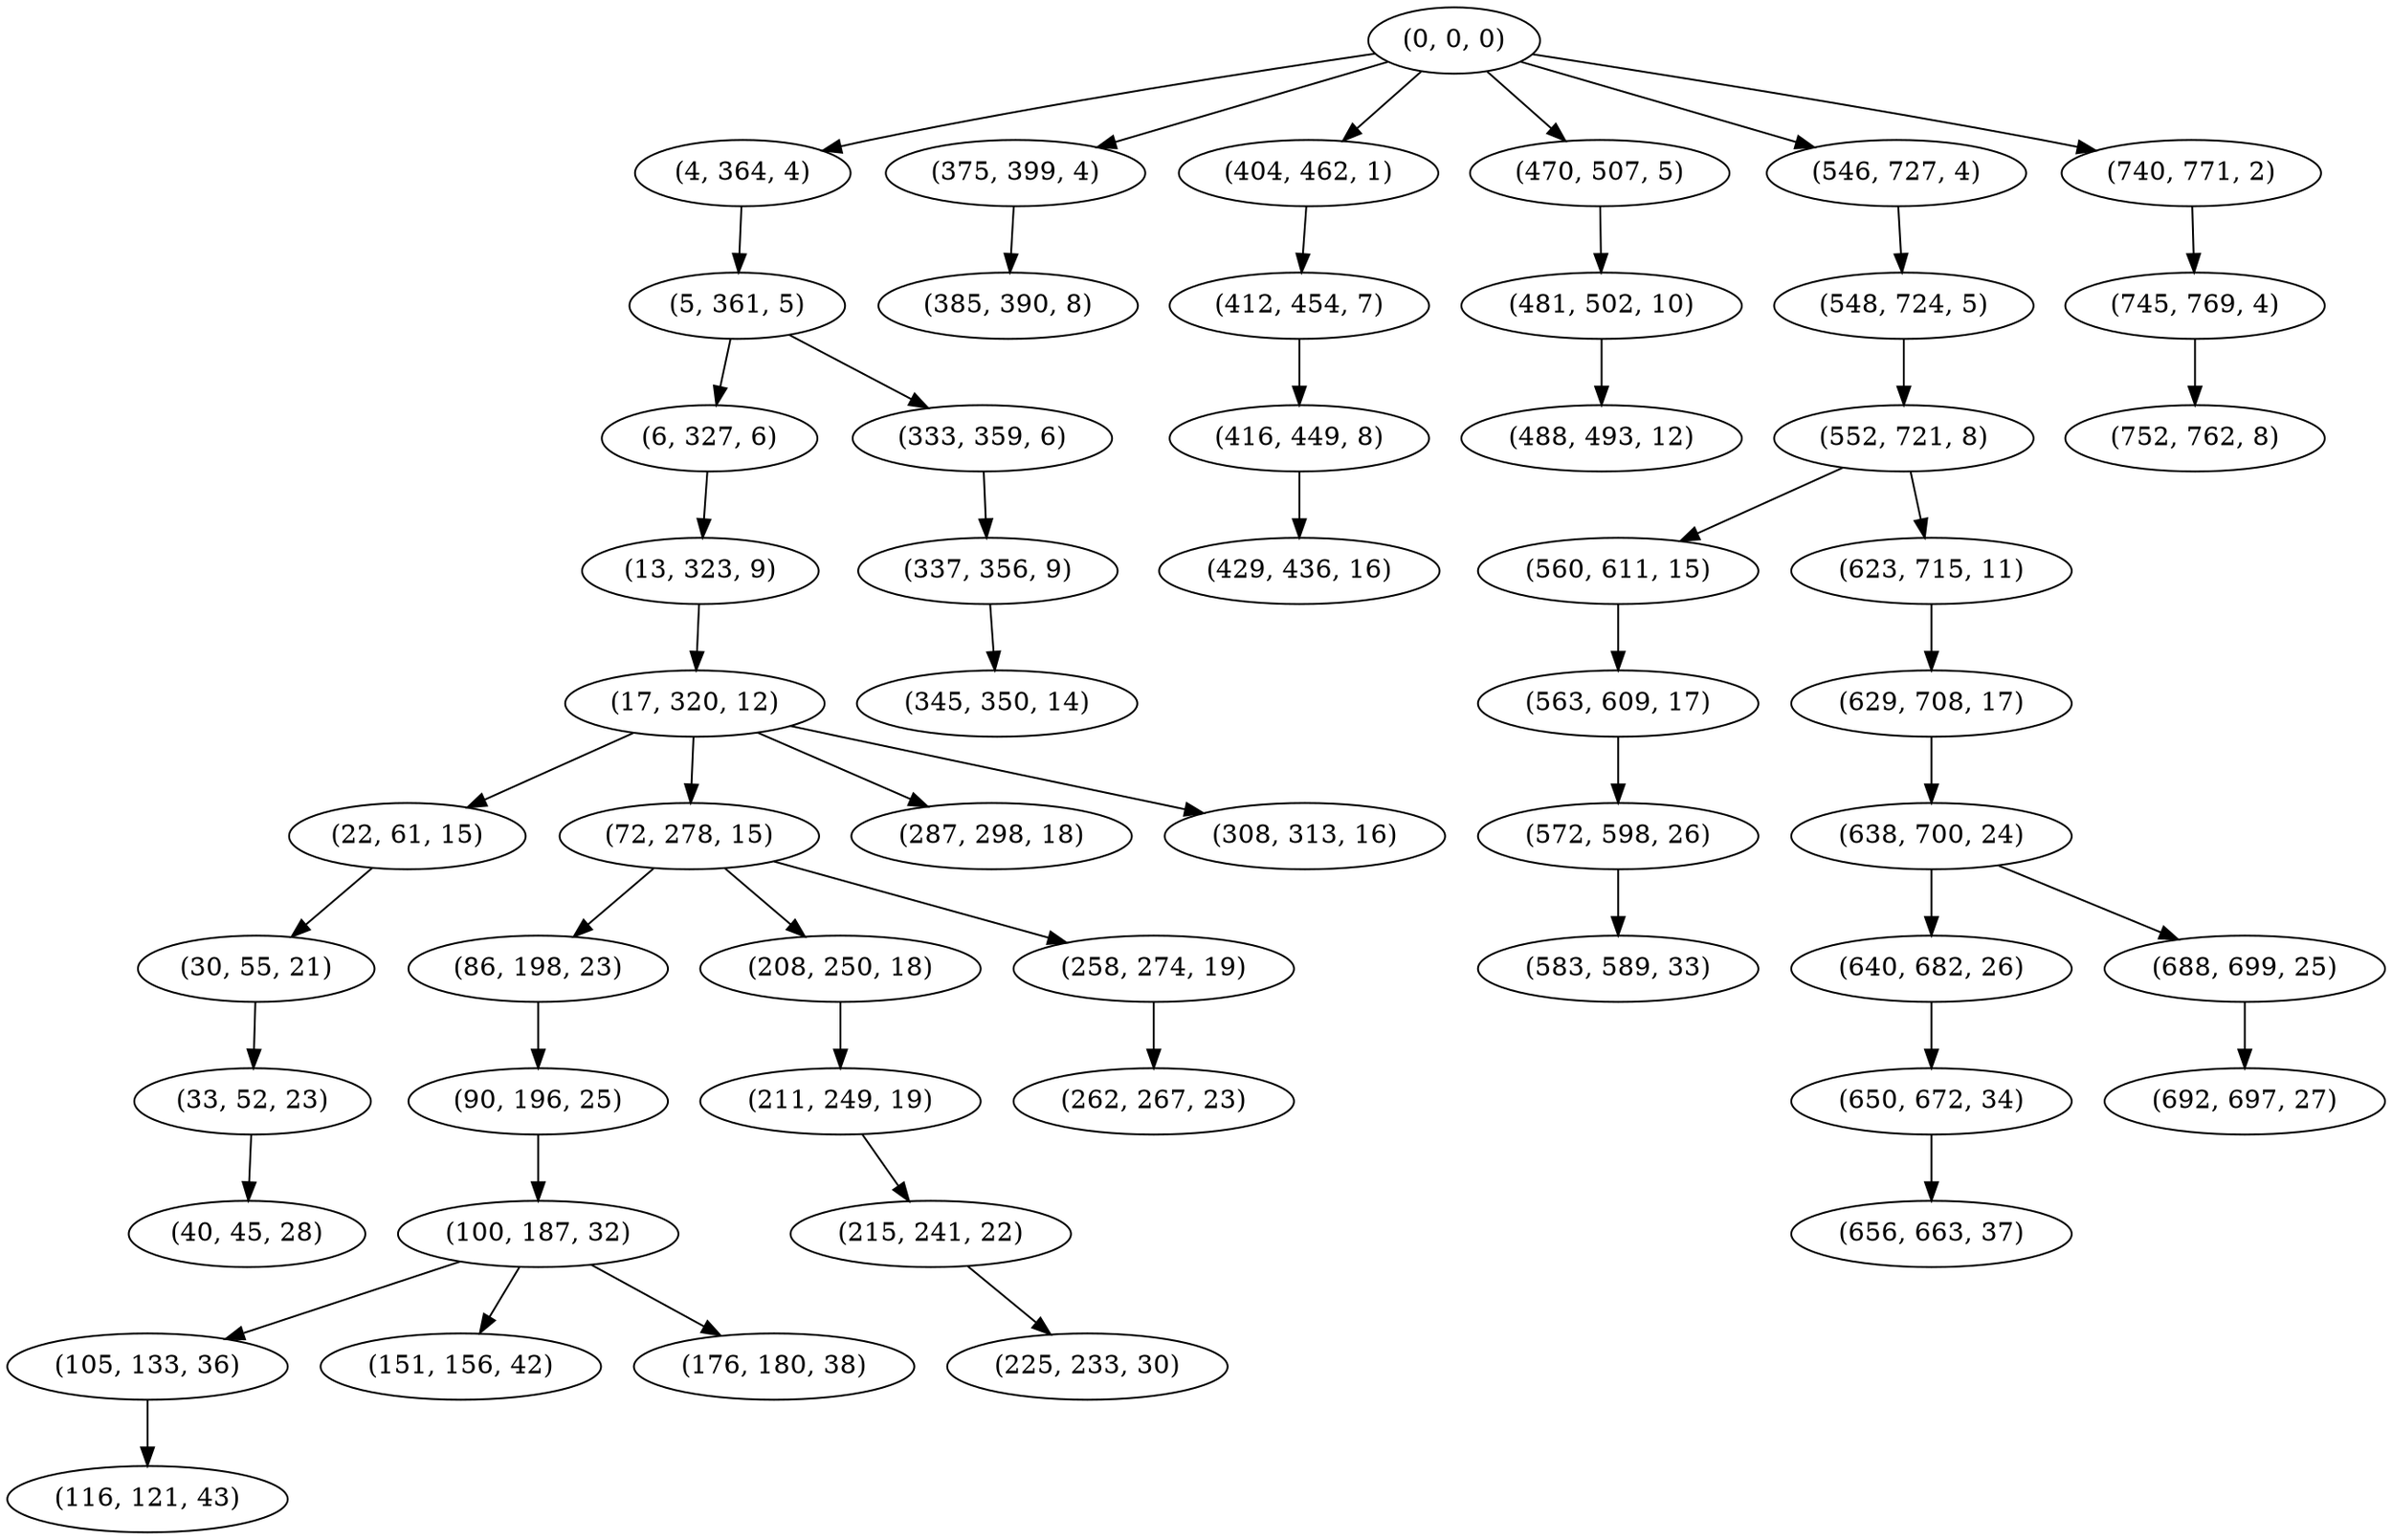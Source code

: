 digraph tree {
    "(0, 0, 0)";
    "(4, 364, 4)";
    "(5, 361, 5)";
    "(6, 327, 6)";
    "(13, 323, 9)";
    "(17, 320, 12)";
    "(22, 61, 15)";
    "(30, 55, 21)";
    "(33, 52, 23)";
    "(40, 45, 28)";
    "(72, 278, 15)";
    "(86, 198, 23)";
    "(90, 196, 25)";
    "(100, 187, 32)";
    "(105, 133, 36)";
    "(116, 121, 43)";
    "(151, 156, 42)";
    "(176, 180, 38)";
    "(208, 250, 18)";
    "(211, 249, 19)";
    "(215, 241, 22)";
    "(225, 233, 30)";
    "(258, 274, 19)";
    "(262, 267, 23)";
    "(287, 298, 18)";
    "(308, 313, 16)";
    "(333, 359, 6)";
    "(337, 356, 9)";
    "(345, 350, 14)";
    "(375, 399, 4)";
    "(385, 390, 8)";
    "(404, 462, 1)";
    "(412, 454, 7)";
    "(416, 449, 8)";
    "(429, 436, 16)";
    "(470, 507, 5)";
    "(481, 502, 10)";
    "(488, 493, 12)";
    "(546, 727, 4)";
    "(548, 724, 5)";
    "(552, 721, 8)";
    "(560, 611, 15)";
    "(563, 609, 17)";
    "(572, 598, 26)";
    "(583, 589, 33)";
    "(623, 715, 11)";
    "(629, 708, 17)";
    "(638, 700, 24)";
    "(640, 682, 26)";
    "(650, 672, 34)";
    "(656, 663, 37)";
    "(688, 699, 25)";
    "(692, 697, 27)";
    "(740, 771, 2)";
    "(745, 769, 4)";
    "(752, 762, 8)";
    "(0, 0, 0)" -> "(4, 364, 4)";
    "(0, 0, 0)" -> "(375, 399, 4)";
    "(0, 0, 0)" -> "(404, 462, 1)";
    "(0, 0, 0)" -> "(470, 507, 5)";
    "(0, 0, 0)" -> "(546, 727, 4)";
    "(0, 0, 0)" -> "(740, 771, 2)";
    "(4, 364, 4)" -> "(5, 361, 5)";
    "(5, 361, 5)" -> "(6, 327, 6)";
    "(5, 361, 5)" -> "(333, 359, 6)";
    "(6, 327, 6)" -> "(13, 323, 9)";
    "(13, 323, 9)" -> "(17, 320, 12)";
    "(17, 320, 12)" -> "(22, 61, 15)";
    "(17, 320, 12)" -> "(72, 278, 15)";
    "(17, 320, 12)" -> "(287, 298, 18)";
    "(17, 320, 12)" -> "(308, 313, 16)";
    "(22, 61, 15)" -> "(30, 55, 21)";
    "(30, 55, 21)" -> "(33, 52, 23)";
    "(33, 52, 23)" -> "(40, 45, 28)";
    "(72, 278, 15)" -> "(86, 198, 23)";
    "(72, 278, 15)" -> "(208, 250, 18)";
    "(72, 278, 15)" -> "(258, 274, 19)";
    "(86, 198, 23)" -> "(90, 196, 25)";
    "(90, 196, 25)" -> "(100, 187, 32)";
    "(100, 187, 32)" -> "(105, 133, 36)";
    "(100, 187, 32)" -> "(151, 156, 42)";
    "(100, 187, 32)" -> "(176, 180, 38)";
    "(105, 133, 36)" -> "(116, 121, 43)";
    "(208, 250, 18)" -> "(211, 249, 19)";
    "(211, 249, 19)" -> "(215, 241, 22)";
    "(215, 241, 22)" -> "(225, 233, 30)";
    "(258, 274, 19)" -> "(262, 267, 23)";
    "(333, 359, 6)" -> "(337, 356, 9)";
    "(337, 356, 9)" -> "(345, 350, 14)";
    "(375, 399, 4)" -> "(385, 390, 8)";
    "(404, 462, 1)" -> "(412, 454, 7)";
    "(412, 454, 7)" -> "(416, 449, 8)";
    "(416, 449, 8)" -> "(429, 436, 16)";
    "(470, 507, 5)" -> "(481, 502, 10)";
    "(481, 502, 10)" -> "(488, 493, 12)";
    "(546, 727, 4)" -> "(548, 724, 5)";
    "(548, 724, 5)" -> "(552, 721, 8)";
    "(552, 721, 8)" -> "(560, 611, 15)";
    "(552, 721, 8)" -> "(623, 715, 11)";
    "(560, 611, 15)" -> "(563, 609, 17)";
    "(563, 609, 17)" -> "(572, 598, 26)";
    "(572, 598, 26)" -> "(583, 589, 33)";
    "(623, 715, 11)" -> "(629, 708, 17)";
    "(629, 708, 17)" -> "(638, 700, 24)";
    "(638, 700, 24)" -> "(640, 682, 26)";
    "(638, 700, 24)" -> "(688, 699, 25)";
    "(640, 682, 26)" -> "(650, 672, 34)";
    "(650, 672, 34)" -> "(656, 663, 37)";
    "(688, 699, 25)" -> "(692, 697, 27)";
    "(740, 771, 2)" -> "(745, 769, 4)";
    "(745, 769, 4)" -> "(752, 762, 8)";
}
